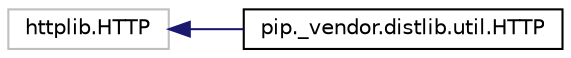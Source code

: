 digraph "Graphical Class Hierarchy"
{
 // LATEX_PDF_SIZE
  edge [fontname="Helvetica",fontsize="10",labelfontname="Helvetica",labelfontsize="10"];
  node [fontname="Helvetica",fontsize="10",shape=record];
  rankdir="LR";
  Node1769 [label="httplib.HTTP",height=0.2,width=0.4,color="grey75", fillcolor="white", style="filled",tooltip=" "];
  Node1769 -> Node0 [dir="back",color="midnightblue",fontsize="10",style="solid",fontname="Helvetica"];
  Node0 [label="pip._vendor.distlib.util.HTTP",height=0.2,width=0.4,color="black", fillcolor="white", style="filled",URL="$d8/dfd/classpip_1_1__vendor_1_1distlib_1_1util_1_1_h_t_t_p.html",tooltip=" "];
}
